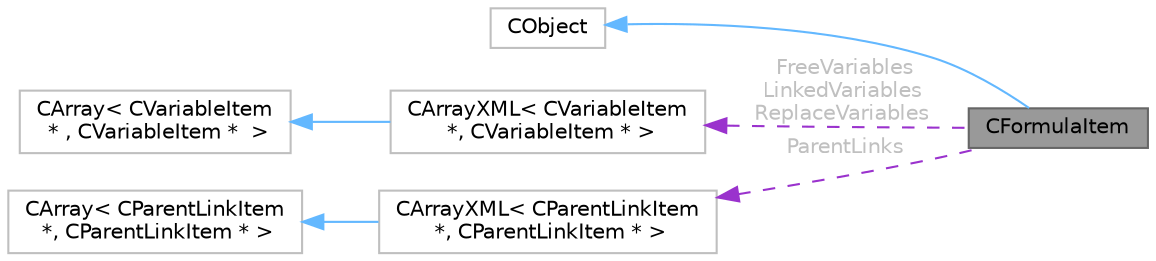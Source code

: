digraph "CFormulaItem"
{
 // LATEX_PDF_SIZE
  bgcolor="transparent";
  edge [fontname=Helvetica,fontsize=10,labelfontname=Helvetica,labelfontsize=10];
  node [fontname=Helvetica,fontsize=10,shape=box,height=0.2,width=0.4];
  rankdir="LR";
  Node1 [id="Node000001",label="CFormulaItem",height=0.2,width=0.4,color="gray40", fillcolor="grey60", style="filled", fontcolor="black",tooltip="Представляет формулу для сериализации."];
  Node2 -> Node1 [id="edge1_Node000001_Node000002",dir="back",color="steelblue1",style="solid",tooltip=" "];
  Node2 [id="Node000002",label="CObject",height=0.2,width=0.4,color="grey75", fillcolor="white", style="filled",tooltip=" "];
  Node3 -> Node1 [id="edge2_Node000001_Node000003",dir="back",color="darkorchid3",style="dashed",tooltip=" ",label=" FreeVariables\nLinkedVariables\nReplaceVariables",fontcolor="grey" ];
  Node3 [id="Node000003",label="CArrayXML\< CVariableItem\l *, CVariableItem * \>",height=0.2,width=0.4,color="grey75", fillcolor="white", style="filled",URL="$classCArrayXML.html",tooltip=" "];
  Node4 -> Node3 [id="edge3_Node000003_Node000004",dir="back",color="steelblue1",style="solid",tooltip=" "];
  Node4 [id="Node000004",label="CArray\< CVariableItem\l * , CVariableItem *  \>",height=0.2,width=0.4,color="grey75", fillcolor="white", style="filled",tooltip=" "];
  Node5 -> Node1 [id="edge4_Node000001_Node000005",dir="back",color="darkorchid3",style="dashed",tooltip=" ",label=" ParentLinks",fontcolor="grey" ];
  Node5 [id="Node000005",label="CArrayXML\< CParentLinkItem\l *, CParentLinkItem * \>",height=0.2,width=0.4,color="grey75", fillcolor="white", style="filled",URL="$classCArrayXML.html",tooltip=" "];
  Node6 -> Node5 [id="edge5_Node000005_Node000006",dir="back",color="steelblue1",style="solid",tooltip=" "];
  Node6 [id="Node000006",label="CArray\< CParentLinkItem\l *, CParentLinkItem * \>",height=0.2,width=0.4,color="grey75", fillcolor="white", style="filled",tooltip=" "];
}
